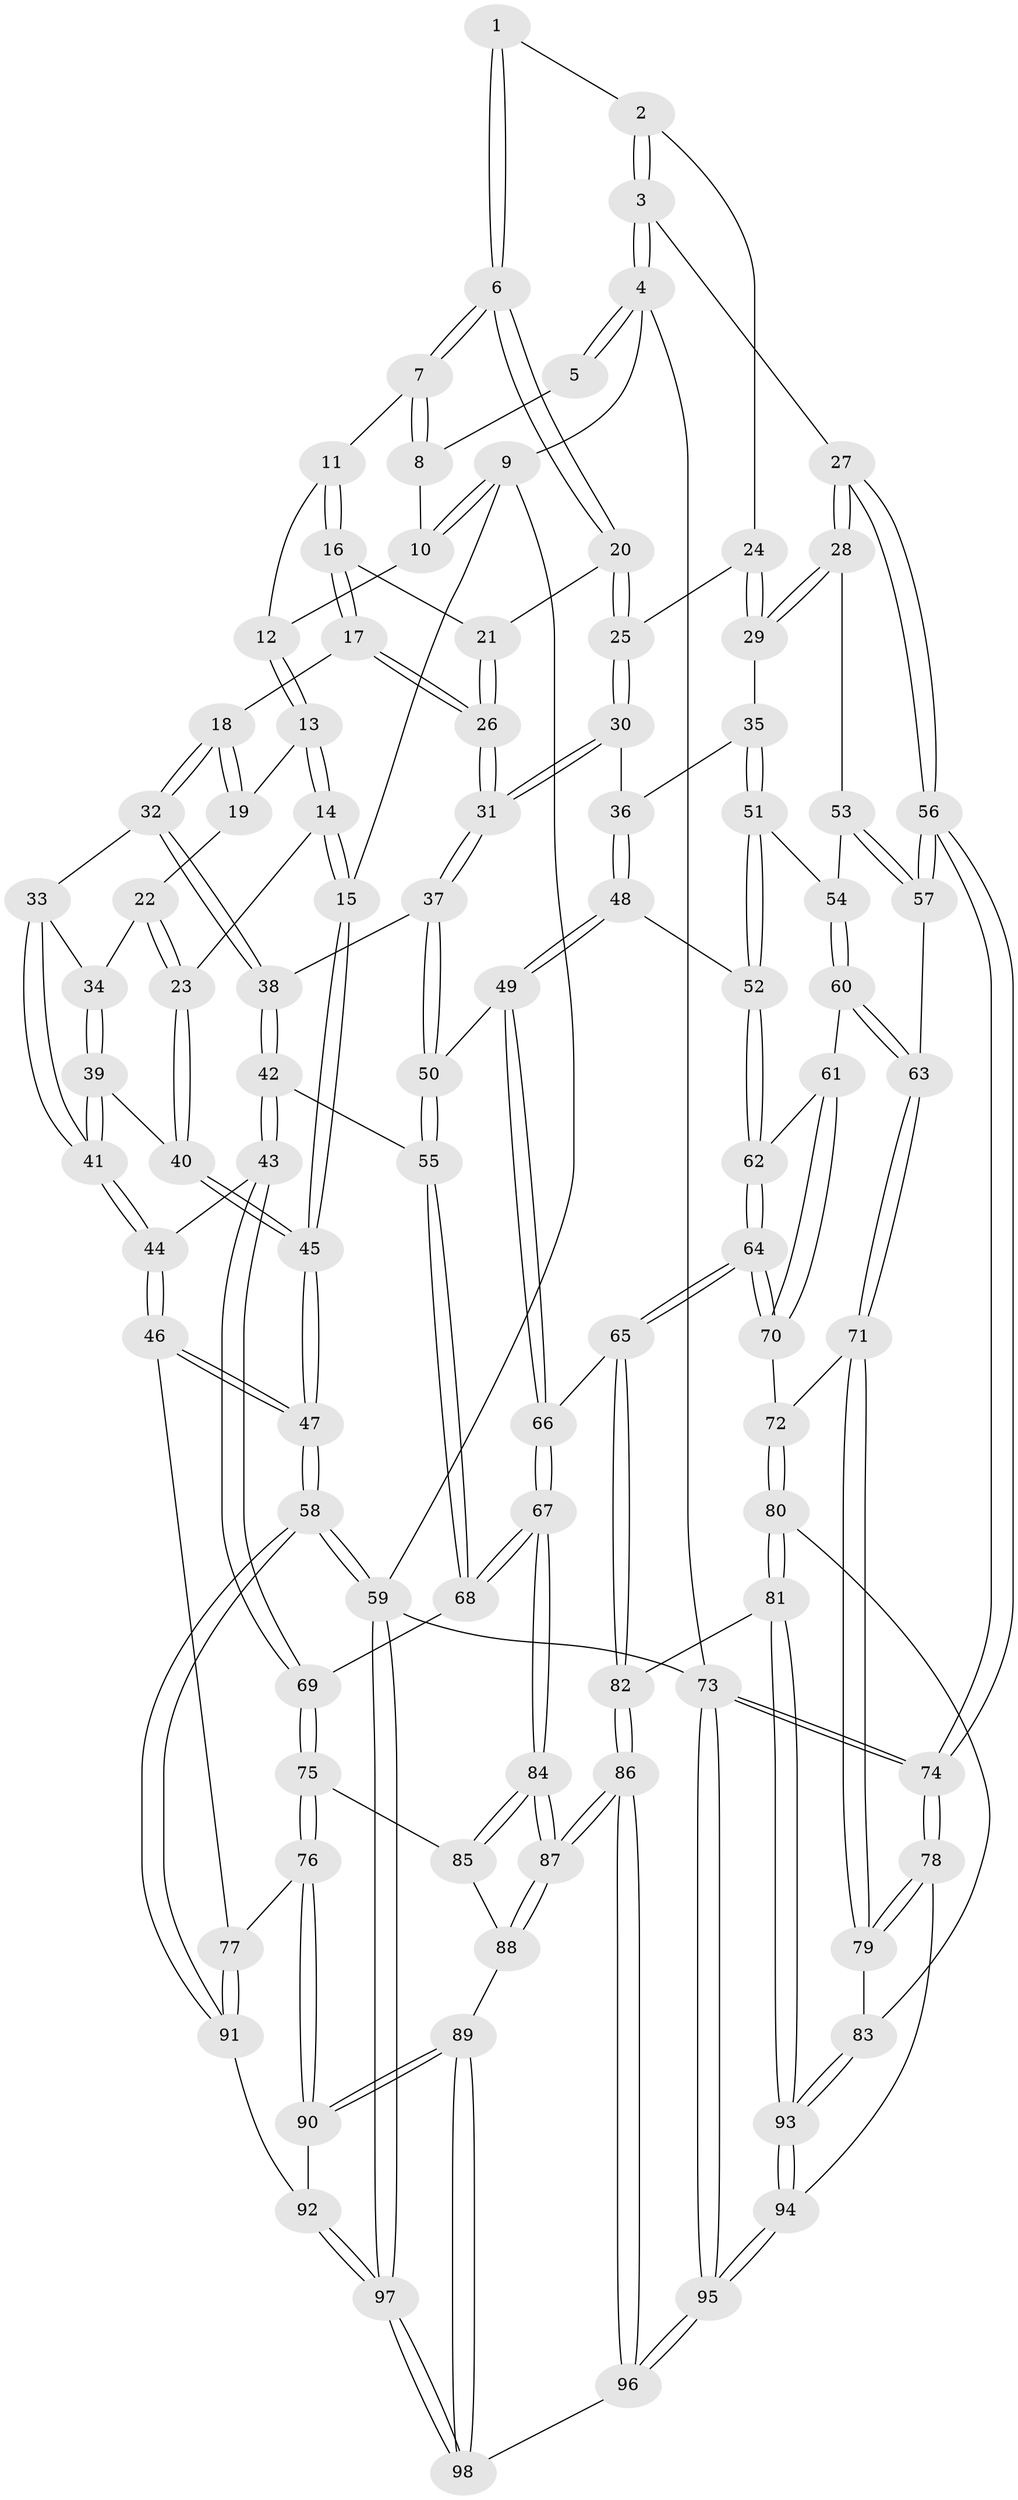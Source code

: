 // coarse degree distribution, {3: 0.08620689655172414, 5: 0.5344827586206896, 8: 0.017241379310344827, 4: 0.3275862068965517, 6: 0.034482758620689655}
// Generated by graph-tools (version 1.1) at 2025/52/02/27/25 19:52:38]
// undirected, 98 vertices, 242 edges
graph export_dot {
graph [start="1"]
  node [color=gray90,style=filled];
  1 [pos="+0.5879852494574566+0.004572989855139178"];
  2 [pos="+0.833446364938121+0.1600791716613279"];
  3 [pos="+1+0"];
  4 [pos="+1+0"];
  5 [pos="+0.5385881807889962+0"];
  6 [pos="+0.5573737231732986+0.21831075306237963"];
  7 [pos="+0.30927640087056846+0.12165095057129645"];
  8 [pos="+0.23890013935347684+0"];
  9 [pos="+0+0"];
  10 [pos="+0+0"];
  11 [pos="+0.3009860806601452+0.1693112183262323"];
  12 [pos="+0.12456159985742705+0.21855153374045427"];
  13 [pos="+0.12879289642380012+0.26129008178487345"];
  14 [pos="+0+0.29653589895244825"];
  15 [pos="+0+0.1963750499680929"];
  16 [pos="+0.2983312795622034+0.19557756568451856"];
  17 [pos="+0.2911947575934771+0.23335880456638797"];
  18 [pos="+0.22719442942559123+0.2906452460135173"];
  19 [pos="+0.1349226811783604+0.2653777127312976"];
  20 [pos="+0.5594337125769886+0.22296521287341042"];
  21 [pos="+0.46051009923191727+0.2744247619199713"];
  22 [pos="+0.11249851074418367+0.3436468225329735"];
  23 [pos="+0.05135120350745184+0.3618055545776786"];
  24 [pos="+0.7943665667056712+0.20957485898941047"];
  25 [pos="+0.5772537635106548+0.24228579356665733"];
  26 [pos="+0.3797545076850144+0.34552883259037975"];
  27 [pos="+1+0.4555191403933259"];
  28 [pos="+1+0.4662084747638423"];
  29 [pos="+0.7943325801668373+0.4073317574288067"];
  30 [pos="+0.5807988638016749+0.40610488329628236"];
  31 [pos="+0.4001822185203629+0.43950534958144827"];
  32 [pos="+0.21903920444658304+0.3246908835139428"];
  33 [pos="+0.21435057937387417+0.3312487823624657"];
  34 [pos="+0.14942573416240051+0.35473981252231923"];
  35 [pos="+0.7378246613644628+0.4470595855152074"];
  36 [pos="+0.6070813277102711+0.43018882589432195"];
  37 [pos="+0.39244126882140357+0.44923603731213063"];
  38 [pos="+0.3552948943285846+0.4725491110391773"];
  39 [pos="+0.11918363380676454+0.45181588653810567"];
  40 [pos="+0.08592419429109525+0.4372876185728065"];
  41 [pos="+0.1864707325021752+0.5067541052880501"];
  42 [pos="+0.2839220252837952+0.5462081461675583"];
  43 [pos="+0.24225705170652878+0.5690514005966051"];
  44 [pos="+0.21883426966372607+0.5636340429896803"];
  45 [pos="+0+0.6020934070179241"];
  46 [pos="+0+0.674016607503115"];
  47 [pos="+0+0.6580918562944967"];
  48 [pos="+0.5689583060869395+0.6027709962161792"];
  49 [pos="+0.5234717796760228+0.6176248359788087"];
  50 [pos="+0.5137215329518463+0.6183172186445363"];
  51 [pos="+0.7593264379380057+0.5853959805251346"];
  52 [pos="+0.5784056434255017+0.6094800955754763"];
  53 [pos="+0.9184012550013804+0.5675865188136875"];
  54 [pos="+0.7694837985882527+0.6027531443146577"];
  55 [pos="+0.4661283161976877+0.6487375219943216"];
  56 [pos="+1+0.798415914181661"];
  57 [pos="+0.8930498661800182+0.678836069989147"];
  58 [pos="+0+0.9885641793635125"];
  59 [pos="+0+1"];
  60 [pos="+0.7696478046323341+0.6151528994089487"];
  61 [pos="+0.7320205956866136+0.6627783285268293"];
  62 [pos="+0.6011757284947943+0.6456633108108467"];
  63 [pos="+0.84111042352666+0.6960505866804039"];
  64 [pos="+0.6353950648856947+0.7692184032709951"];
  65 [pos="+0.6237554746484684+0.7830023463915327"];
  66 [pos="+0.5485327254812036+0.774702645066393"];
  67 [pos="+0.4280480928184594+0.8009705017241743"];
  68 [pos="+0.4176865793051527+0.7585897037736451"];
  69 [pos="+0.2680589019495337+0.6504250432381262"];
  70 [pos="+0.6992597462902203+0.7506387462749131"];
  71 [pos="+0.8364787533010797+0.7315631652135399"];
  72 [pos="+0.7499390448555541+0.7773031417594707"];
  73 [pos="+1+1"];
  74 [pos="+1+0.9106000032638388"];
  75 [pos="+0.2285866499139806+0.7859873415054851"];
  76 [pos="+0.17357336061480905+0.831814909049971"];
  77 [pos="+0.1122888398109573+0.7957099811320468"];
  78 [pos="+0.9757617317722784+0.8650834167764462"];
  79 [pos="+0.92187428116934+0.852299071928713"];
  80 [pos="+0.7740629229822509+0.8399624291944707"];
  81 [pos="+0.7024178303990615+0.8945054868672285"];
  82 [pos="+0.630250491127116+0.8616913663966533"];
  83 [pos="+0.8398973746198198+0.870110785253706"];
  84 [pos="+0.42553301231706403+0.8079910335322014"];
  85 [pos="+0.33753398067479556+0.819819945919958"];
  86 [pos="+0.47405233300488125+1"];
  87 [pos="+0.4476039137515996+0.9380379877477287"];
  88 [pos="+0.29431423328513084+0.880286678577579"];
  89 [pos="+0.21381536290470063+0.9461357563522578"];
  90 [pos="+0.18571600894037446+0.9062212532480605"];
  91 [pos="+0.013864600041583994+0.9222280892053142"];
  92 [pos="+0.07550641884650622+0.9351455443160247"];
  93 [pos="+0.7523502720734083+1"];
  94 [pos="+0.7517553508185932+1"];
  95 [pos="+0.7243831091167866+1"];
  96 [pos="+0.4540676353431633+1"];
  97 [pos="+0.11573993349679398+1"];
  98 [pos="+0.31897772614941095+1"];
  1 -- 2;
  1 -- 6;
  1 -- 6;
  2 -- 3;
  2 -- 3;
  2 -- 24;
  3 -- 4;
  3 -- 4;
  3 -- 27;
  4 -- 5;
  4 -- 5;
  4 -- 9;
  4 -- 73;
  5 -- 8;
  6 -- 7;
  6 -- 7;
  6 -- 20;
  6 -- 20;
  7 -- 8;
  7 -- 8;
  7 -- 11;
  8 -- 10;
  9 -- 10;
  9 -- 10;
  9 -- 15;
  9 -- 59;
  10 -- 12;
  11 -- 12;
  11 -- 16;
  11 -- 16;
  12 -- 13;
  12 -- 13;
  13 -- 14;
  13 -- 14;
  13 -- 19;
  14 -- 15;
  14 -- 15;
  14 -- 23;
  15 -- 45;
  15 -- 45;
  16 -- 17;
  16 -- 17;
  16 -- 21;
  17 -- 18;
  17 -- 26;
  17 -- 26;
  18 -- 19;
  18 -- 19;
  18 -- 32;
  18 -- 32;
  19 -- 22;
  20 -- 21;
  20 -- 25;
  20 -- 25;
  21 -- 26;
  21 -- 26;
  22 -- 23;
  22 -- 23;
  22 -- 34;
  23 -- 40;
  23 -- 40;
  24 -- 25;
  24 -- 29;
  24 -- 29;
  25 -- 30;
  25 -- 30;
  26 -- 31;
  26 -- 31;
  27 -- 28;
  27 -- 28;
  27 -- 56;
  27 -- 56;
  28 -- 29;
  28 -- 29;
  28 -- 53;
  29 -- 35;
  30 -- 31;
  30 -- 31;
  30 -- 36;
  31 -- 37;
  31 -- 37;
  32 -- 33;
  32 -- 38;
  32 -- 38;
  33 -- 34;
  33 -- 41;
  33 -- 41;
  34 -- 39;
  34 -- 39;
  35 -- 36;
  35 -- 51;
  35 -- 51;
  36 -- 48;
  36 -- 48;
  37 -- 38;
  37 -- 50;
  37 -- 50;
  38 -- 42;
  38 -- 42;
  39 -- 40;
  39 -- 41;
  39 -- 41;
  40 -- 45;
  40 -- 45;
  41 -- 44;
  41 -- 44;
  42 -- 43;
  42 -- 43;
  42 -- 55;
  43 -- 44;
  43 -- 69;
  43 -- 69;
  44 -- 46;
  44 -- 46;
  45 -- 47;
  45 -- 47;
  46 -- 47;
  46 -- 47;
  46 -- 77;
  47 -- 58;
  47 -- 58;
  48 -- 49;
  48 -- 49;
  48 -- 52;
  49 -- 50;
  49 -- 66;
  49 -- 66;
  50 -- 55;
  50 -- 55;
  51 -- 52;
  51 -- 52;
  51 -- 54;
  52 -- 62;
  52 -- 62;
  53 -- 54;
  53 -- 57;
  53 -- 57;
  54 -- 60;
  54 -- 60;
  55 -- 68;
  55 -- 68;
  56 -- 57;
  56 -- 57;
  56 -- 74;
  56 -- 74;
  57 -- 63;
  58 -- 59;
  58 -- 59;
  58 -- 91;
  58 -- 91;
  59 -- 97;
  59 -- 97;
  59 -- 73;
  60 -- 61;
  60 -- 63;
  60 -- 63;
  61 -- 62;
  61 -- 70;
  61 -- 70;
  62 -- 64;
  62 -- 64;
  63 -- 71;
  63 -- 71;
  64 -- 65;
  64 -- 65;
  64 -- 70;
  64 -- 70;
  65 -- 66;
  65 -- 82;
  65 -- 82;
  66 -- 67;
  66 -- 67;
  67 -- 68;
  67 -- 68;
  67 -- 84;
  67 -- 84;
  68 -- 69;
  69 -- 75;
  69 -- 75;
  70 -- 72;
  71 -- 72;
  71 -- 79;
  71 -- 79;
  72 -- 80;
  72 -- 80;
  73 -- 74;
  73 -- 74;
  73 -- 95;
  73 -- 95;
  74 -- 78;
  74 -- 78;
  75 -- 76;
  75 -- 76;
  75 -- 85;
  76 -- 77;
  76 -- 90;
  76 -- 90;
  77 -- 91;
  77 -- 91;
  78 -- 79;
  78 -- 79;
  78 -- 94;
  79 -- 83;
  80 -- 81;
  80 -- 81;
  80 -- 83;
  81 -- 82;
  81 -- 93;
  81 -- 93;
  82 -- 86;
  82 -- 86;
  83 -- 93;
  83 -- 93;
  84 -- 85;
  84 -- 85;
  84 -- 87;
  84 -- 87;
  85 -- 88;
  86 -- 87;
  86 -- 87;
  86 -- 96;
  86 -- 96;
  87 -- 88;
  87 -- 88;
  88 -- 89;
  89 -- 90;
  89 -- 90;
  89 -- 98;
  89 -- 98;
  90 -- 92;
  91 -- 92;
  92 -- 97;
  92 -- 97;
  93 -- 94;
  93 -- 94;
  94 -- 95;
  94 -- 95;
  95 -- 96;
  95 -- 96;
  96 -- 98;
  97 -- 98;
  97 -- 98;
}
